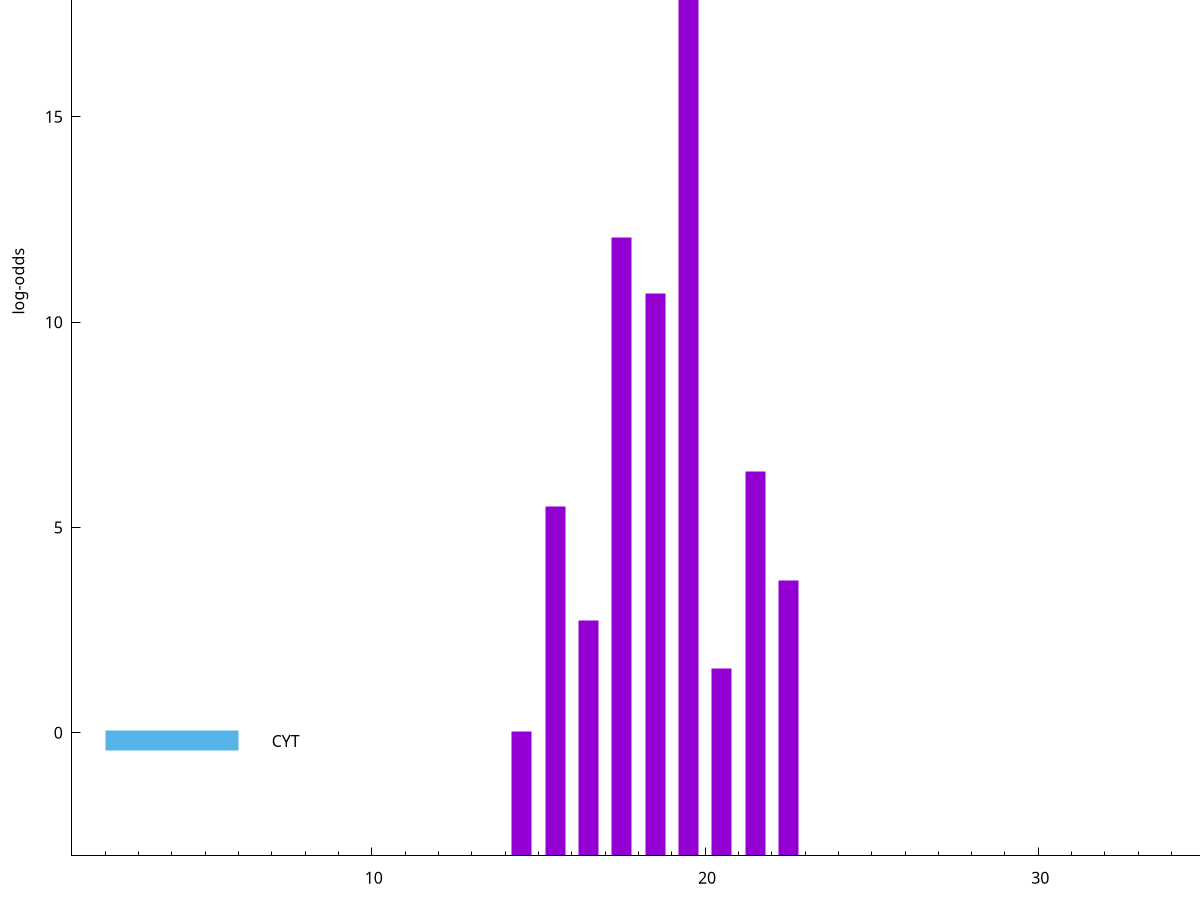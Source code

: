 set title "LipoP predictions for SRR4017849.gff"
set size 2., 1.4
set xrange [1:70] 
set mxtics 10
set yrange [-3:25]
set y2range [0:28]
set ylabel "log-odds"
set term postscript eps color solid "Helvetica" 30
set output "SRR4017849.gff193.eps"
set arrow from 2,20.0116 to 6,20.0116 nohead lt 1 lw 20
set label "SpI" at 7,20.0116
set arrow from 2,-0.200913 to 6,-0.200913 nohead lt 3 lw 20
set label "CYT" at 7,-0.200913
set arrow from 2,20.0116 to 6,20.0116 nohead lt 1 lw 20
set label "SpI" at 7,20.0116
# NOTE: The scores below are the log-odds scores with the threshold
# NOTE: subtracted (a hack to make gnuplot make the histogram all
# NOTE: look nice).
plot "-" axes x1y2 title "" with impulses lt 1 lw 20
19.500000 23.003200
17.500000 15.065000
18.500000 13.695700
21.500000 9.353200
15.500000 8.498290
22.500000 6.699920
16.500000 5.742510
20.500000 4.558880
14.500000 3.032669
e
exit
